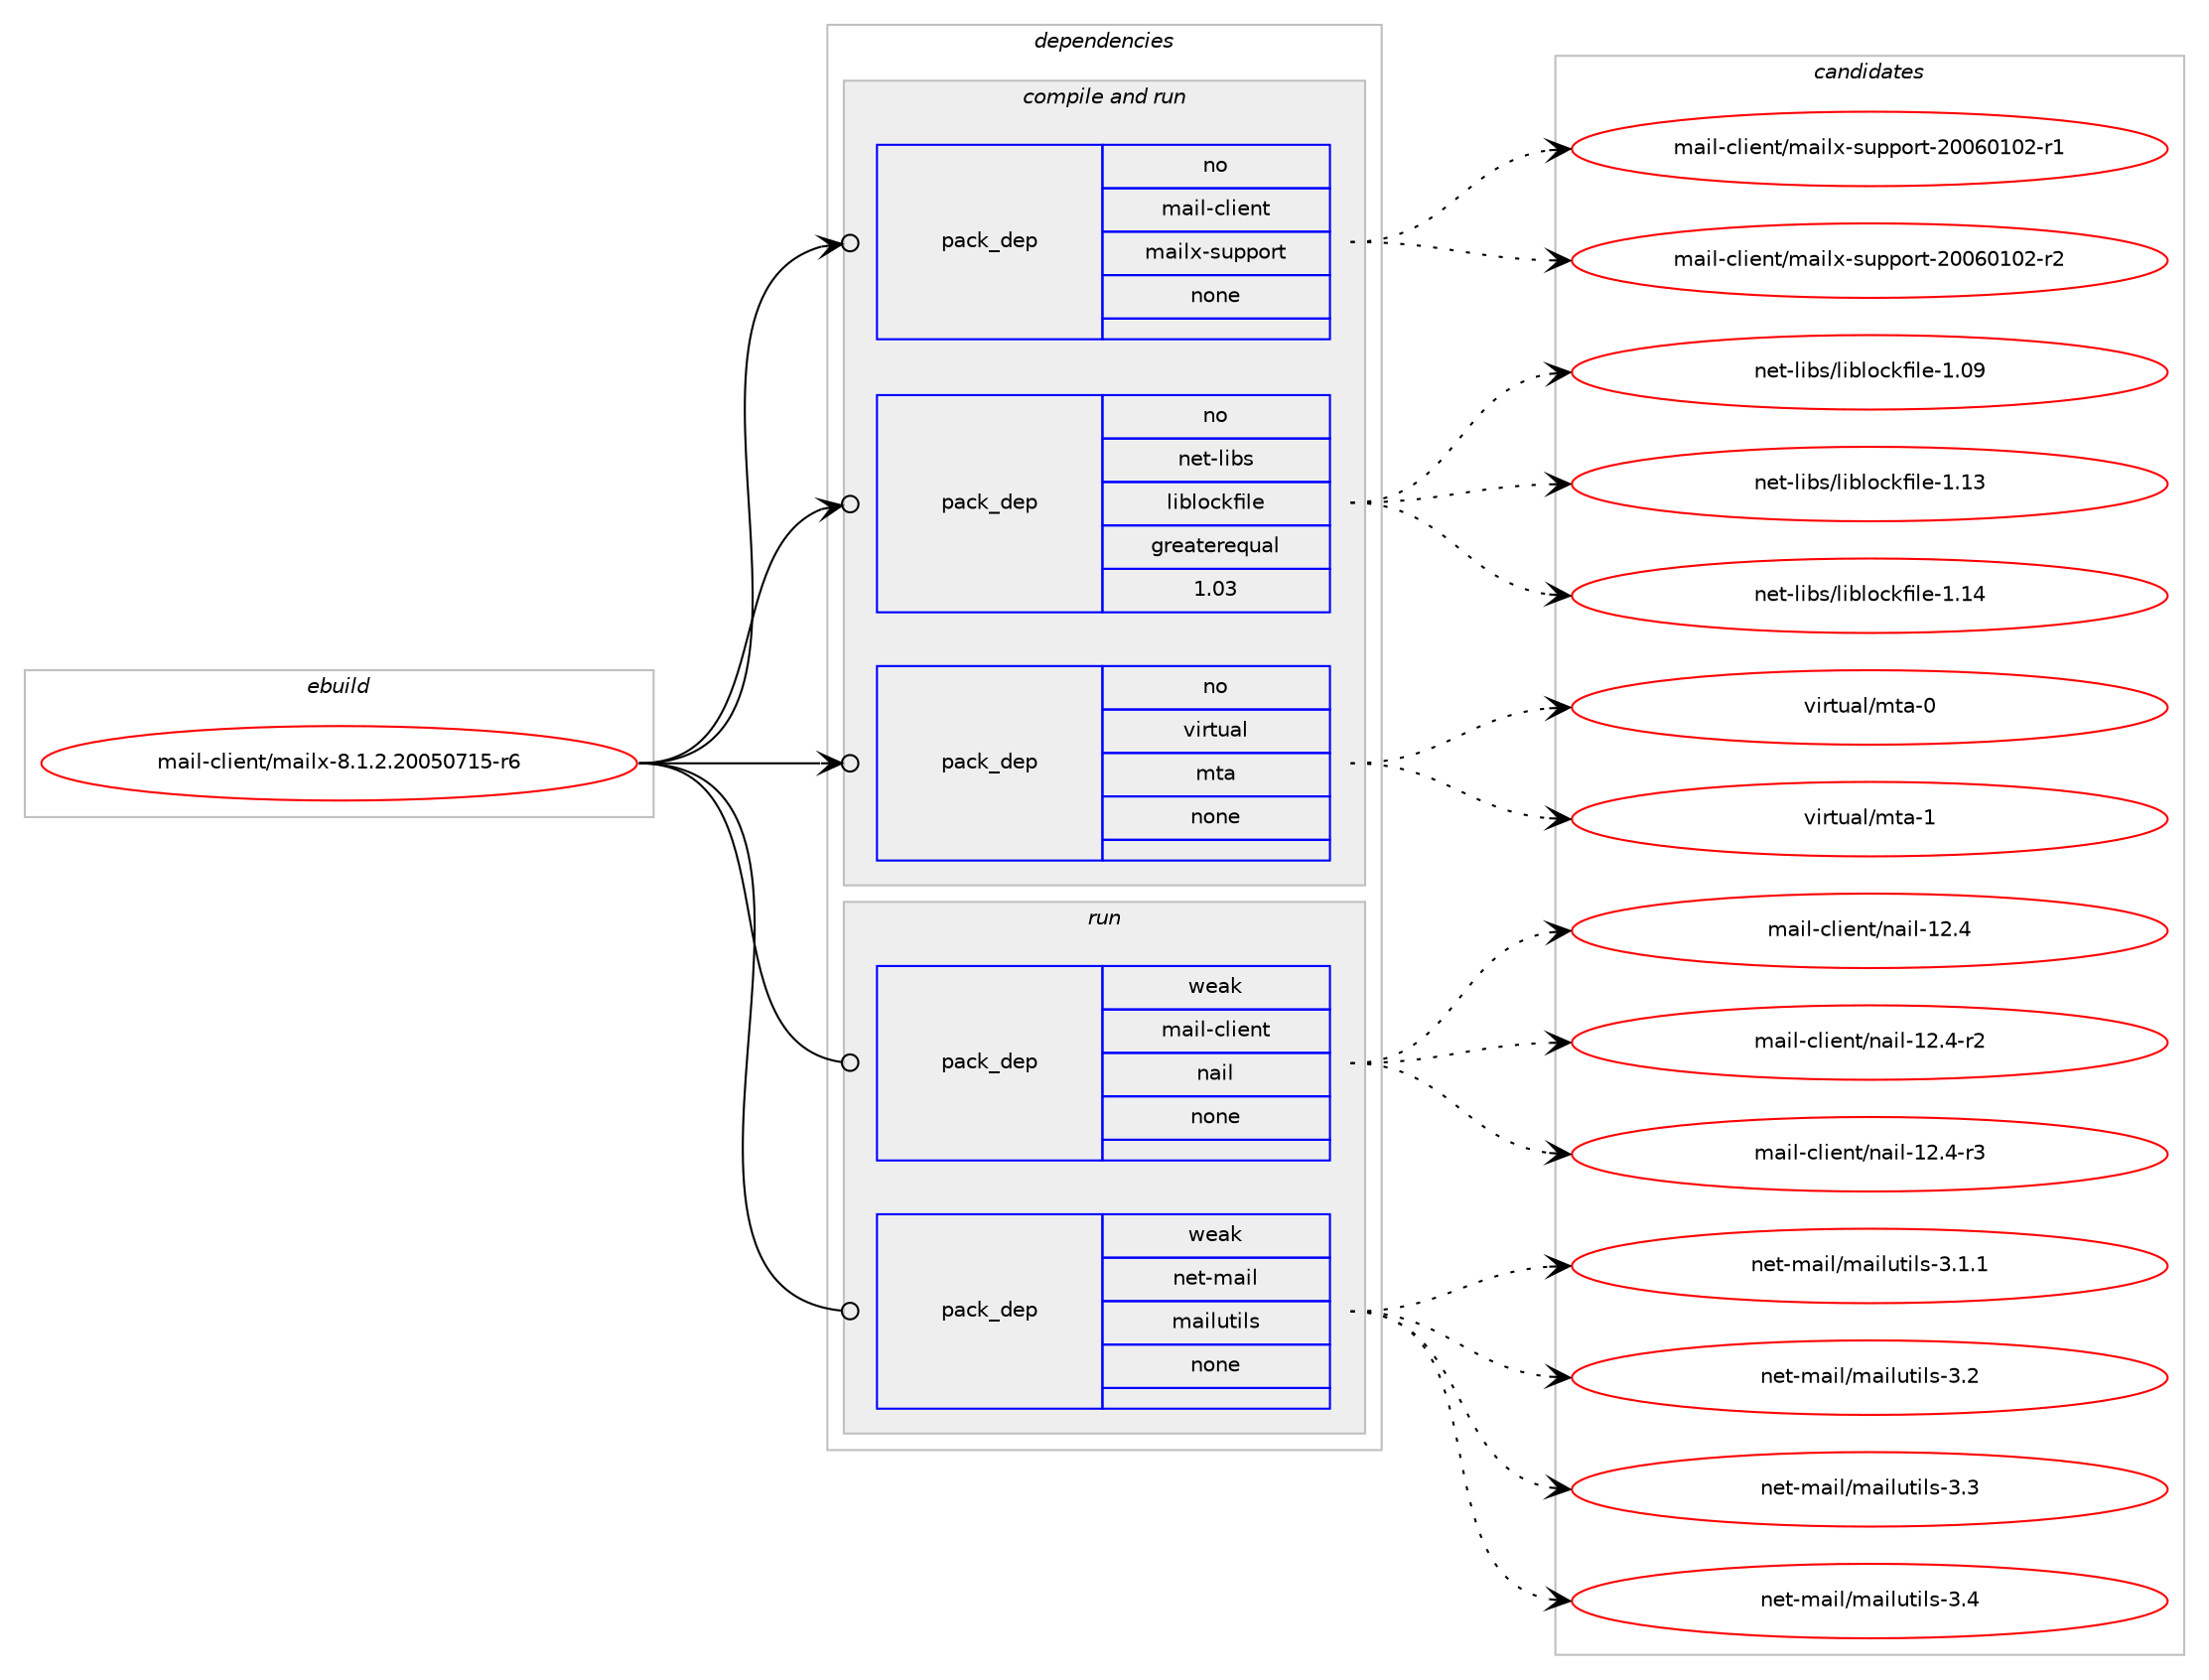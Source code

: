digraph prolog {

# *************
# Graph options
# *************

newrank=true;
concentrate=true;
compound=true;
graph [rankdir=LR,fontname=Helvetica,fontsize=10,ranksep=1.5];#, ranksep=2.5, nodesep=0.2];
edge  [arrowhead=vee];
node  [fontname=Helvetica,fontsize=10];

# **********
# The ebuild
# **********

subgraph cluster_leftcol {
color=gray;
rank=same;
label=<<i>ebuild</i>>;
id [label="mail-client/mailx-8.1.2.20050715-r6", color=red, width=4, href="../mail-client/mailx-8.1.2.20050715-r6.svg"];
}

# ****************
# The dependencies
# ****************

subgraph cluster_midcol {
color=gray;
label=<<i>dependencies</i>>;
subgraph cluster_compile {
fillcolor="#eeeeee";
style=filled;
label=<<i>compile</i>>;
}
subgraph cluster_compileandrun {
fillcolor="#eeeeee";
style=filled;
label=<<i>compile and run</i>>;
subgraph pack250400 {
dependency340438 [label=<<TABLE BORDER="0" CELLBORDER="1" CELLSPACING="0" CELLPADDING="4" WIDTH="220"><TR><TD ROWSPAN="6" CELLPADDING="30">pack_dep</TD></TR><TR><TD WIDTH="110">no</TD></TR><TR><TD>mail-client</TD></TR><TR><TD>mailx-support</TD></TR><TR><TD>none</TD></TR><TR><TD></TD></TR></TABLE>>, shape=none, color=blue];
}
id:e -> dependency340438:w [weight=20,style="solid",arrowhead="odotvee"];
subgraph pack250401 {
dependency340439 [label=<<TABLE BORDER="0" CELLBORDER="1" CELLSPACING="0" CELLPADDING="4" WIDTH="220"><TR><TD ROWSPAN="6" CELLPADDING="30">pack_dep</TD></TR><TR><TD WIDTH="110">no</TD></TR><TR><TD>net-libs</TD></TR><TR><TD>liblockfile</TD></TR><TR><TD>greaterequal</TD></TR><TR><TD>1.03</TD></TR></TABLE>>, shape=none, color=blue];
}
id:e -> dependency340439:w [weight=20,style="solid",arrowhead="odotvee"];
subgraph pack250402 {
dependency340440 [label=<<TABLE BORDER="0" CELLBORDER="1" CELLSPACING="0" CELLPADDING="4" WIDTH="220"><TR><TD ROWSPAN="6" CELLPADDING="30">pack_dep</TD></TR><TR><TD WIDTH="110">no</TD></TR><TR><TD>virtual</TD></TR><TR><TD>mta</TD></TR><TR><TD>none</TD></TR><TR><TD></TD></TR></TABLE>>, shape=none, color=blue];
}
id:e -> dependency340440:w [weight=20,style="solid",arrowhead="odotvee"];
}
subgraph cluster_run {
fillcolor="#eeeeee";
style=filled;
label=<<i>run</i>>;
subgraph pack250403 {
dependency340441 [label=<<TABLE BORDER="0" CELLBORDER="1" CELLSPACING="0" CELLPADDING="4" WIDTH="220"><TR><TD ROWSPAN="6" CELLPADDING="30">pack_dep</TD></TR><TR><TD WIDTH="110">weak</TD></TR><TR><TD>mail-client</TD></TR><TR><TD>nail</TD></TR><TR><TD>none</TD></TR><TR><TD></TD></TR></TABLE>>, shape=none, color=blue];
}
id:e -> dependency340441:w [weight=20,style="solid",arrowhead="odot"];
subgraph pack250404 {
dependency340442 [label=<<TABLE BORDER="0" CELLBORDER="1" CELLSPACING="0" CELLPADDING="4" WIDTH="220"><TR><TD ROWSPAN="6" CELLPADDING="30">pack_dep</TD></TR><TR><TD WIDTH="110">weak</TD></TR><TR><TD>net-mail</TD></TR><TR><TD>mailutils</TD></TR><TR><TD>none</TD></TR><TR><TD></TD></TR></TABLE>>, shape=none, color=blue];
}
id:e -> dependency340442:w [weight=20,style="solid",arrowhead="odot"];
}
}

# **************
# The candidates
# **************

subgraph cluster_choices {
rank=same;
color=gray;
label=<<i>candidates</i>>;

subgraph choice250400 {
color=black;
nodesep=1;
choice1099710510845991081051011101164710997105108120451151171121121111141164550484854484948504511449 [label="mail-client/mailx-support-20060102-r1", color=red, width=4,href="../mail-client/mailx-support-20060102-r1.svg"];
choice1099710510845991081051011101164710997105108120451151171121121111141164550484854484948504511450 [label="mail-client/mailx-support-20060102-r2", color=red, width=4,href="../mail-client/mailx-support-20060102-r2.svg"];
dependency340438:e -> choice1099710510845991081051011101164710997105108120451151171121121111141164550484854484948504511449:w [style=dotted,weight="100"];
dependency340438:e -> choice1099710510845991081051011101164710997105108120451151171121121111141164550484854484948504511450:w [style=dotted,weight="100"];
}
subgraph choice250401 {
color=black;
nodesep=1;
choice11010111645108105981154710810598108111991071021051081014549464857 [label="net-libs/liblockfile-1.09", color=red, width=4,href="../net-libs/liblockfile-1.09.svg"];
choice11010111645108105981154710810598108111991071021051081014549464951 [label="net-libs/liblockfile-1.13", color=red, width=4,href="../net-libs/liblockfile-1.13.svg"];
choice11010111645108105981154710810598108111991071021051081014549464952 [label="net-libs/liblockfile-1.14", color=red, width=4,href="../net-libs/liblockfile-1.14.svg"];
dependency340439:e -> choice11010111645108105981154710810598108111991071021051081014549464857:w [style=dotted,weight="100"];
dependency340439:e -> choice11010111645108105981154710810598108111991071021051081014549464951:w [style=dotted,weight="100"];
dependency340439:e -> choice11010111645108105981154710810598108111991071021051081014549464952:w [style=dotted,weight="100"];
}
subgraph choice250402 {
color=black;
nodesep=1;
choice1181051141161179710847109116974548 [label="virtual/mta-0", color=red, width=4,href="../virtual/mta-0.svg"];
choice1181051141161179710847109116974549 [label="virtual/mta-1", color=red, width=4,href="../virtual/mta-1.svg"];
dependency340440:e -> choice1181051141161179710847109116974548:w [style=dotted,weight="100"];
dependency340440:e -> choice1181051141161179710847109116974549:w [style=dotted,weight="100"];
}
subgraph choice250403 {
color=black;
nodesep=1;
choice10997105108459910810510111011647110971051084549504652 [label="mail-client/nail-12.4", color=red, width=4,href="../mail-client/nail-12.4.svg"];
choice109971051084599108105101110116471109710510845495046524511450 [label="mail-client/nail-12.4-r2", color=red, width=4,href="../mail-client/nail-12.4-r2.svg"];
choice109971051084599108105101110116471109710510845495046524511451 [label="mail-client/nail-12.4-r3", color=red, width=4,href="../mail-client/nail-12.4-r3.svg"];
dependency340441:e -> choice10997105108459910810510111011647110971051084549504652:w [style=dotted,weight="100"];
dependency340441:e -> choice109971051084599108105101110116471109710510845495046524511450:w [style=dotted,weight="100"];
dependency340441:e -> choice109971051084599108105101110116471109710510845495046524511451:w [style=dotted,weight="100"];
}
subgraph choice250404 {
color=black;
nodesep=1;
choice11010111645109971051084710997105108117116105108115455146494649 [label="net-mail/mailutils-3.1.1", color=red, width=4,href="../net-mail/mailutils-3.1.1.svg"];
choice1101011164510997105108471099710510811711610510811545514650 [label="net-mail/mailutils-3.2", color=red, width=4,href="../net-mail/mailutils-3.2.svg"];
choice1101011164510997105108471099710510811711610510811545514651 [label="net-mail/mailutils-3.3", color=red, width=4,href="../net-mail/mailutils-3.3.svg"];
choice1101011164510997105108471099710510811711610510811545514652 [label="net-mail/mailutils-3.4", color=red, width=4,href="../net-mail/mailutils-3.4.svg"];
dependency340442:e -> choice11010111645109971051084710997105108117116105108115455146494649:w [style=dotted,weight="100"];
dependency340442:e -> choice1101011164510997105108471099710510811711610510811545514650:w [style=dotted,weight="100"];
dependency340442:e -> choice1101011164510997105108471099710510811711610510811545514651:w [style=dotted,weight="100"];
dependency340442:e -> choice1101011164510997105108471099710510811711610510811545514652:w [style=dotted,weight="100"];
}
}

}
